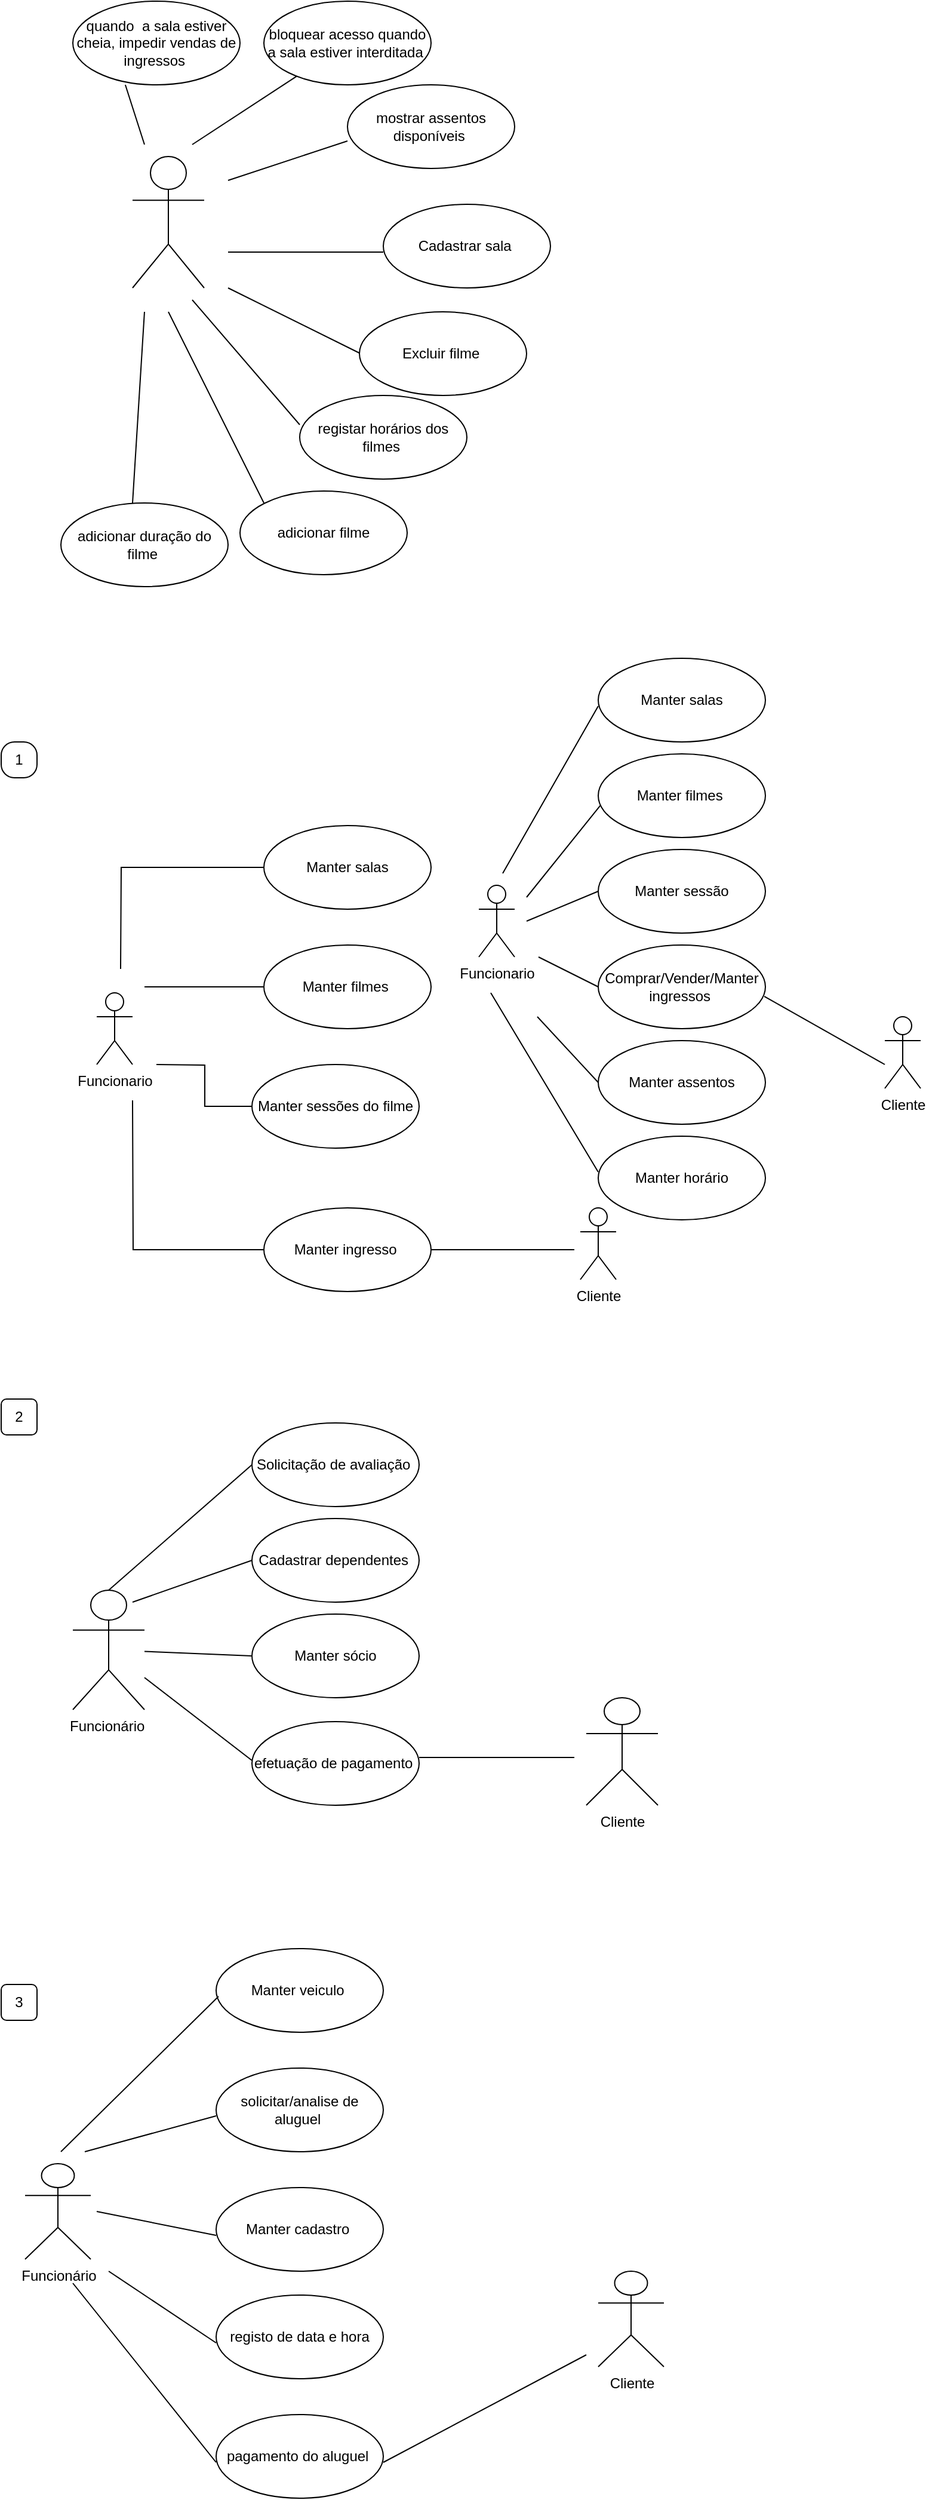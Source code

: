 <mxfile version="21.1.5" type="github">
  <diagram name="Página-1" id="PxHQPA1PcW-Lm_VtNbx7">
    <mxGraphModel dx="1434" dy="796" grid="1" gridSize="10" guides="1" tooltips="1" connect="1" arrows="1" fold="1" page="1" pageScale="1" pageWidth="827" pageHeight="1169" math="0" shadow="0">
      <root>
        <mxCell id="0" />
        <mxCell id="1" parent="0" />
        <mxCell id="2Y6S_l1ipbVj27D60dwM-1" value="" style="shape=umlActor;html=1;verticalLabelPosition=bottom;verticalAlign=top;align=center;" parent="1" vertex="1">
          <mxGeometry x="120" y="140" width="60" height="110" as="geometry" />
        </mxCell>
        <mxCell id="2Y6S_l1ipbVj27D60dwM-2" value="Cadastrar sala&amp;nbsp;" style="ellipse;whiteSpace=wrap;html=1;" parent="1" vertex="1">
          <mxGeometry x="330" y="180" width="140" height="70" as="geometry" />
        </mxCell>
        <mxCell id="2Y6S_l1ipbVj27D60dwM-3" value="mostrar assentos disponíveis&amp;nbsp;" style="ellipse;whiteSpace=wrap;html=1;" parent="1" vertex="1">
          <mxGeometry x="300" y="80" width="140" height="70" as="geometry" />
        </mxCell>
        <mxCell id="2Y6S_l1ipbVj27D60dwM-4" value="bloquear acesso quando a sala estiver interditada&amp;nbsp;" style="ellipse;whiteSpace=wrap;html=1;" parent="1" vertex="1">
          <mxGeometry x="230" y="10" width="140" height="70" as="geometry" />
        </mxCell>
        <mxCell id="2Y6S_l1ipbVj27D60dwM-5" value="adicionar filme" style="ellipse;whiteSpace=wrap;html=1;" parent="1" vertex="1">
          <mxGeometry x="210" y="420" width="140" height="70" as="geometry" />
        </mxCell>
        <mxCell id="2Y6S_l1ipbVj27D60dwM-6" value="Excluir filme&amp;nbsp;" style="ellipse;whiteSpace=wrap;html=1;" parent="1" vertex="1">
          <mxGeometry x="310" y="270" width="140" height="70" as="geometry" />
        </mxCell>
        <mxCell id="2Y6S_l1ipbVj27D60dwM-7" value="quando&amp;nbsp; a sala estiver cheia, impedir vendas de ingressos&amp;nbsp;" style="ellipse;whiteSpace=wrap;html=1;" parent="1" vertex="1">
          <mxGeometry x="70" y="10" width="140" height="70" as="geometry" />
        </mxCell>
        <mxCell id="2Y6S_l1ipbVj27D60dwM-8" value="registar horários dos filmes&amp;nbsp;" style="ellipse;whiteSpace=wrap;html=1;" parent="1" vertex="1">
          <mxGeometry x="260" y="340" width="140" height="70" as="geometry" />
        </mxCell>
        <mxCell id="2Y6S_l1ipbVj27D60dwM-9" value="adicionar duração do filme&amp;nbsp;" style="ellipse;whiteSpace=wrap;html=1;" parent="1" vertex="1">
          <mxGeometry x="60" y="430" width="140" height="70" as="geometry" />
        </mxCell>
        <mxCell id="2Y6S_l1ipbVj27D60dwM-11" value="Funcionario&lt;br&gt;" style="shape=umlActor;html=1;verticalLabelPosition=bottom;verticalAlign=top;align=center;" parent="1" vertex="1">
          <mxGeometry x="90" y="840" width="30" height="60" as="geometry" />
        </mxCell>
        <mxCell id="2Y6S_l1ipbVj27D60dwM-12" value="Cliente" style="shape=umlActor;html=1;verticalLabelPosition=bottom;verticalAlign=top;align=center;" parent="1" vertex="1">
          <mxGeometry x="495" y="1020" width="30" height="60" as="geometry" />
        </mxCell>
        <mxCell id="2Y6S_l1ipbVj27D60dwM-20" style="edgeStyle=orthogonalEdgeStyle;rounded=0;orthogonalLoop=1;jettySize=auto;html=1;endArrow=none;endFill=0;" parent="1" source="2Y6S_l1ipbVj27D60dwM-13" edge="1">
          <mxGeometry relative="1" as="geometry">
            <mxPoint x="110" y="820" as="targetPoint" />
          </mxGeometry>
        </mxCell>
        <mxCell id="2Y6S_l1ipbVj27D60dwM-13" value="Manter salas" style="ellipse;whiteSpace=wrap;html=1;" parent="1" vertex="1">
          <mxGeometry x="230" y="700" width="140" height="70" as="geometry" />
        </mxCell>
        <mxCell id="2Y6S_l1ipbVj27D60dwM-21" style="edgeStyle=orthogonalEdgeStyle;rounded=0;orthogonalLoop=1;jettySize=auto;html=1;endArrow=none;endFill=0;" parent="1" source="2Y6S_l1ipbVj27D60dwM-14" edge="1">
          <mxGeometry relative="1" as="geometry">
            <mxPoint x="130" y="835" as="targetPoint" />
          </mxGeometry>
        </mxCell>
        <mxCell id="2Y6S_l1ipbVj27D60dwM-14" value="Manter filmes&amp;nbsp;" style="ellipse;whiteSpace=wrap;html=1;" parent="1" vertex="1">
          <mxGeometry x="230" y="800" width="140" height="70" as="geometry" />
        </mxCell>
        <mxCell id="2Y6S_l1ipbVj27D60dwM-22" style="edgeStyle=orthogonalEdgeStyle;rounded=0;orthogonalLoop=1;jettySize=auto;html=1;endArrow=none;endFill=0;" parent="1" source="2Y6S_l1ipbVj27D60dwM-15" edge="1">
          <mxGeometry relative="1" as="geometry">
            <mxPoint x="140" y="900" as="targetPoint" />
          </mxGeometry>
        </mxCell>
        <mxCell id="2Y6S_l1ipbVj27D60dwM-15" value="Manter sessões do filme" style="ellipse;whiteSpace=wrap;html=1;" parent="1" vertex="1">
          <mxGeometry x="220" y="900" width="140" height="70" as="geometry" />
        </mxCell>
        <mxCell id="2Y6S_l1ipbVj27D60dwM-19" style="edgeStyle=orthogonalEdgeStyle;rounded=0;orthogonalLoop=1;jettySize=auto;html=1;endArrow=none;endFill=0;" parent="1" source="2Y6S_l1ipbVj27D60dwM-16" edge="1">
          <mxGeometry relative="1" as="geometry">
            <mxPoint x="490" y="1055" as="targetPoint" />
          </mxGeometry>
        </mxCell>
        <mxCell id="2Y6S_l1ipbVj27D60dwM-23" style="edgeStyle=orthogonalEdgeStyle;rounded=0;orthogonalLoop=1;jettySize=auto;html=1;endArrow=none;endFill=0;" parent="1" source="2Y6S_l1ipbVj27D60dwM-16" edge="1">
          <mxGeometry relative="1" as="geometry">
            <mxPoint x="120" y="930" as="targetPoint" />
          </mxGeometry>
        </mxCell>
        <mxCell id="2Y6S_l1ipbVj27D60dwM-16" value="Manter ingresso&amp;nbsp;" style="ellipse;whiteSpace=wrap;html=1;" parent="1" vertex="1">
          <mxGeometry x="230" y="1020" width="140" height="70" as="geometry" />
        </mxCell>
        <mxCell id="2Y6S_l1ipbVj27D60dwM-25" value="Manter sessão" style="ellipse;whiteSpace=wrap;html=1;" parent="1" vertex="1">
          <mxGeometry x="510" y="720" width="140" height="70" as="geometry" />
        </mxCell>
        <mxCell id="2Y6S_l1ipbVj27D60dwM-26" value="Manter salas" style="ellipse;whiteSpace=wrap;html=1;" parent="1" vertex="1">
          <mxGeometry x="510" y="560" width="140" height="70" as="geometry" />
        </mxCell>
        <mxCell id="2Y6S_l1ipbVj27D60dwM-27" value="Manter filmes&amp;nbsp;" style="ellipse;whiteSpace=wrap;html=1;" parent="1" vertex="1">
          <mxGeometry x="510" y="640" width="140" height="70" as="geometry" />
        </mxCell>
        <mxCell id="2Y6S_l1ipbVj27D60dwM-28" value="Manter horário" style="ellipse;whiteSpace=wrap;html=1;" parent="1" vertex="1">
          <mxGeometry x="510" y="960" width="140" height="70" as="geometry" />
        </mxCell>
        <mxCell id="2Y6S_l1ipbVj27D60dwM-29" value="Manter assentos" style="ellipse;whiteSpace=wrap;html=1;" parent="1" vertex="1">
          <mxGeometry x="510" y="880" width="140" height="70" as="geometry" />
        </mxCell>
        <mxCell id="2Y6S_l1ipbVj27D60dwM-30" value="Comprar/Vender/Manter ingressos&amp;nbsp;" style="ellipse;whiteSpace=wrap;html=1;" parent="1" vertex="1">
          <mxGeometry x="510" y="800" width="140" height="70" as="geometry" />
        </mxCell>
        <mxCell id="2Y6S_l1ipbVj27D60dwM-31" value="Funcionario&lt;br&gt;" style="shape=umlActor;html=1;verticalLabelPosition=bottom;verticalAlign=top;align=center;" parent="1" vertex="1">
          <mxGeometry x="410" y="750" width="30" height="60" as="geometry" />
        </mxCell>
        <mxCell id="2Y6S_l1ipbVj27D60dwM-32" value="Cliente" style="shape=umlActor;html=1;verticalLabelPosition=bottom;verticalAlign=top;align=center;" parent="1" vertex="1">
          <mxGeometry x="750" y="860" width="30" height="60" as="geometry" />
        </mxCell>
        <mxCell id="2Y6S_l1ipbVj27D60dwM-33" value="" style="edgeStyle=none;html=1;endArrow=none;verticalAlign=bottom;rounded=0;" parent="1" edge="1">
          <mxGeometry width="160" relative="1" as="geometry">
            <mxPoint x="430" y="740" as="sourcePoint" />
            <mxPoint x="510" y="600" as="targetPoint" />
          </mxGeometry>
        </mxCell>
        <mxCell id="2Y6S_l1ipbVj27D60dwM-34" value="" style="edgeStyle=none;html=1;endArrow=none;verticalAlign=bottom;rounded=0;entryX=0;entryY=0.5;entryDx=0;entryDy=0;" parent="1" target="2Y6S_l1ipbVj27D60dwM-25" edge="1">
          <mxGeometry width="160" relative="1" as="geometry">
            <mxPoint x="450" y="780" as="sourcePoint" />
            <mxPoint x="494" y="780" as="targetPoint" />
          </mxGeometry>
        </mxCell>
        <mxCell id="2Y6S_l1ipbVj27D60dwM-35" value="" style="edgeStyle=none;html=1;endArrow=none;verticalAlign=bottom;rounded=0;entryX=0;entryY=0.5;entryDx=0;entryDy=0;" parent="1" target="2Y6S_l1ipbVj27D60dwM-29" edge="1">
          <mxGeometry width="160" relative="1" as="geometry">
            <mxPoint x="459" y="860" as="sourcePoint" />
            <mxPoint x="520" y="910" as="targetPoint" />
            <Array as="points" />
          </mxGeometry>
        </mxCell>
        <mxCell id="2Y6S_l1ipbVj27D60dwM-36" value="" style="edgeStyle=none;html=1;endArrow=none;verticalAlign=bottom;rounded=0;entryX=0.014;entryY=0.614;entryDx=0;entryDy=0;entryPerimeter=0;" parent="1" target="2Y6S_l1ipbVj27D60dwM-27" edge="1">
          <mxGeometry width="160" relative="1" as="geometry">
            <mxPoint x="450" y="760" as="sourcePoint" />
            <mxPoint x="540" y="630" as="targetPoint" />
          </mxGeometry>
        </mxCell>
        <mxCell id="2Y6S_l1ipbVj27D60dwM-37" value="" style="edgeStyle=none;html=1;endArrow=none;verticalAlign=bottom;rounded=0;entryX=0;entryY=0.5;entryDx=0;entryDy=0;" parent="1" target="2Y6S_l1ipbVj27D60dwM-30" edge="1">
          <mxGeometry width="160" relative="1" as="geometry">
            <mxPoint x="460" y="810" as="sourcePoint" />
            <mxPoint x="550" y="640" as="targetPoint" />
            <Array as="points" />
          </mxGeometry>
        </mxCell>
        <mxCell id="2Y6S_l1ipbVj27D60dwM-38" value="" style="edgeStyle=none;html=1;endArrow=none;verticalAlign=bottom;rounded=0;" parent="1" edge="1">
          <mxGeometry width="160" relative="1" as="geometry">
            <mxPoint x="420" y="840" as="sourcePoint" />
            <mxPoint x="510" y="990" as="targetPoint" />
          </mxGeometry>
        </mxCell>
        <mxCell id="2Y6S_l1ipbVj27D60dwM-39" value="" style="edgeStyle=none;html=1;endArrow=none;verticalAlign=bottom;rounded=0;exitX=0.993;exitY=0.614;exitDx=0;exitDy=0;exitPerimeter=0;" parent="1" source="2Y6S_l1ipbVj27D60dwM-30" edge="1">
          <mxGeometry width="160" relative="1" as="geometry">
            <mxPoint x="670" y="1040" as="sourcePoint" />
            <mxPoint x="750" y="900" as="targetPoint" />
          </mxGeometry>
        </mxCell>
        <mxCell id="2Y6S_l1ipbVj27D60dwM-41" value="" style="edgeStyle=none;html=1;endArrow=none;verticalAlign=bottom;rounded=0;exitX=0.314;exitY=1;exitDx=0;exitDy=0;exitPerimeter=0;" parent="1" source="2Y6S_l1ipbVj27D60dwM-7" edge="1">
          <mxGeometry width="160" relative="1" as="geometry">
            <mxPoint x="-40" y="140" as="sourcePoint" />
            <mxPoint x="130" y="130" as="targetPoint" />
          </mxGeometry>
        </mxCell>
        <mxCell id="2Y6S_l1ipbVj27D60dwM-43" value="" style="edgeStyle=none;html=1;endArrow=none;verticalAlign=bottom;rounded=0;" parent="1" target="2Y6S_l1ipbVj27D60dwM-4" edge="1">
          <mxGeometry width="160" relative="1" as="geometry">
            <mxPoint x="170" y="130" as="sourcePoint" />
            <mxPoint x="310" y="80" as="targetPoint" />
          </mxGeometry>
        </mxCell>
        <mxCell id="2Y6S_l1ipbVj27D60dwM-44" value="" style="edgeStyle=none;html=1;endArrow=none;verticalAlign=bottom;rounded=0;entryX=0;entryY=0.671;entryDx=0;entryDy=0;entryPerimeter=0;" parent="1" target="2Y6S_l1ipbVj27D60dwM-3" edge="1">
          <mxGeometry width="160" relative="1" as="geometry">
            <mxPoint x="200" y="160" as="sourcePoint" />
            <mxPoint x="300" y="120" as="targetPoint" />
          </mxGeometry>
        </mxCell>
        <mxCell id="2Y6S_l1ipbVj27D60dwM-45" value="" style="edgeStyle=none;html=1;endArrow=none;verticalAlign=bottom;rounded=0;entryX=0;entryY=0.671;entryDx=0;entryDy=0;entryPerimeter=0;" parent="1" edge="1">
          <mxGeometry width="160" relative="1" as="geometry">
            <mxPoint x="200" y="220" as="sourcePoint" />
            <mxPoint x="330" y="220" as="targetPoint" />
          </mxGeometry>
        </mxCell>
        <mxCell id="2Y6S_l1ipbVj27D60dwM-46" value="" style="edgeStyle=none;html=1;endArrow=none;verticalAlign=bottom;rounded=0;entryX=0;entryY=0.671;entryDx=0;entryDy=0;entryPerimeter=0;" parent="1" edge="1">
          <mxGeometry width="160" relative="1" as="geometry">
            <mxPoint x="200" y="250" as="sourcePoint" />
            <mxPoint x="310" y="304.5" as="targetPoint" />
          </mxGeometry>
        </mxCell>
        <mxCell id="2Y6S_l1ipbVj27D60dwM-47" value="" style="edgeStyle=none;html=1;endArrow=none;verticalAlign=bottom;rounded=0;entryX=0;entryY=0.671;entryDx=0;entryDy=0;entryPerimeter=0;" parent="1" edge="1">
          <mxGeometry width="160" relative="1" as="geometry">
            <mxPoint x="170" y="260" as="sourcePoint" />
            <mxPoint x="260" y="364.5" as="targetPoint" />
          </mxGeometry>
        </mxCell>
        <mxCell id="2Y6S_l1ipbVj27D60dwM-48" value="" style="edgeStyle=none;html=1;endArrow=none;verticalAlign=bottom;rounded=0;entryX=0;entryY=0.671;entryDx=0;entryDy=0;entryPerimeter=0;" parent="1" edge="1">
          <mxGeometry width="160" relative="1" as="geometry">
            <mxPoint x="150" y="270" as="sourcePoint" />
            <mxPoint x="230" y="430" as="targetPoint" />
          </mxGeometry>
        </mxCell>
        <mxCell id="2Y6S_l1ipbVj27D60dwM-49" value="" style="edgeStyle=none;html=1;endArrow=none;verticalAlign=bottom;rounded=0;entryX=0;entryY=0.671;entryDx=0;entryDy=0;entryPerimeter=0;" parent="1" edge="1">
          <mxGeometry width="160" relative="1" as="geometry">
            <mxPoint x="130" y="270" as="sourcePoint" />
            <mxPoint x="120" y="430" as="targetPoint" />
          </mxGeometry>
        </mxCell>
        <mxCell id="ppIVRf_82uOVk4r5gdEc-1" value="Funcionário&amp;nbsp;" style="shape=umlActor;html=1;verticalLabelPosition=bottom;verticalAlign=top;align=center;" vertex="1" parent="1">
          <mxGeometry x="70" y="1340" width="60" height="100" as="geometry" />
        </mxCell>
        <mxCell id="ppIVRf_82uOVk4r5gdEc-2" value="Solicitação de avaliação&amp;nbsp;" style="ellipse;whiteSpace=wrap;html=1;" vertex="1" parent="1">
          <mxGeometry x="220" y="1200" width="140" height="70" as="geometry" />
        </mxCell>
        <mxCell id="ppIVRf_82uOVk4r5gdEc-3" value="Cadastrar dependentes&amp;nbsp;" style="ellipse;whiteSpace=wrap;html=1;" vertex="1" parent="1">
          <mxGeometry x="220" y="1280" width="140" height="70" as="geometry" />
        </mxCell>
        <mxCell id="ppIVRf_82uOVk4r5gdEc-4" value="efetuação de pagamento&amp;nbsp;" style="ellipse;whiteSpace=wrap;html=1;" vertex="1" parent="1">
          <mxGeometry x="220" y="1450" width="140" height="70" as="geometry" />
        </mxCell>
        <mxCell id="ppIVRf_82uOVk4r5gdEc-5" value="Manter sócio" style="ellipse;whiteSpace=wrap;html=1;" vertex="1" parent="1">
          <mxGeometry x="220" y="1360" width="140" height="70" as="geometry" />
        </mxCell>
        <mxCell id="ppIVRf_82uOVk4r5gdEc-6" value="" style="edgeStyle=none;html=1;endArrow=none;verticalAlign=bottom;rounded=0;entryX=0.5;entryY=0;entryDx=0;entryDy=0;exitX=0;exitY=0.5;exitDx=0;exitDy=0;entryPerimeter=0;" edge="1" parent="1" source="ppIVRf_82uOVk4r5gdEc-2" target="ppIVRf_82uOVk4r5gdEc-1">
          <mxGeometry width="160" relative="1" as="geometry">
            <mxPoint x="140" y="1280" as="sourcePoint" />
            <mxPoint x="191" y="1335" as="targetPoint" />
            <Array as="points" />
          </mxGeometry>
        </mxCell>
        <mxCell id="ppIVRf_82uOVk4r5gdEc-7" value="" style="edgeStyle=none;html=1;endArrow=none;verticalAlign=bottom;rounded=0;exitX=0;exitY=0.5;exitDx=0;exitDy=0;" edge="1" parent="1" source="ppIVRf_82uOVk4r5gdEc-3">
          <mxGeometry width="160" relative="1" as="geometry">
            <mxPoint x="230" y="1245" as="sourcePoint" />
            <mxPoint x="120" y="1350" as="targetPoint" />
            <Array as="points" />
          </mxGeometry>
        </mxCell>
        <mxCell id="ppIVRf_82uOVk4r5gdEc-8" value="" style="edgeStyle=none;html=1;endArrow=none;verticalAlign=bottom;rounded=0;exitX=0;exitY=0.5;exitDx=0;exitDy=0;" edge="1" parent="1" target="ppIVRf_82uOVk4r5gdEc-1">
          <mxGeometry width="160" relative="1" as="geometry">
            <mxPoint x="220" y="1395" as="sourcePoint" />
            <mxPoint x="110" y="1430" as="targetPoint" />
            <Array as="points" />
          </mxGeometry>
        </mxCell>
        <mxCell id="ppIVRf_82uOVk4r5gdEc-9" value="" style="edgeStyle=none;html=1;endArrow=none;verticalAlign=bottom;rounded=0;exitX=0;exitY=0.5;exitDx=0;exitDy=0;" edge="1" parent="1" target="ppIVRf_82uOVk4r5gdEc-1">
          <mxGeometry width="160" relative="1" as="geometry">
            <mxPoint x="220" y="1482.5" as="sourcePoint" />
            <mxPoint x="110" y="1487.5" as="targetPoint" />
            <Array as="points" />
          </mxGeometry>
        </mxCell>
        <mxCell id="ppIVRf_82uOVk4r5gdEc-10" value="Cliente" style="shape=umlActor;html=1;verticalLabelPosition=bottom;verticalAlign=top;align=center;" vertex="1" parent="1">
          <mxGeometry x="500" y="1430" width="60" height="90" as="geometry" />
        </mxCell>
        <mxCell id="ppIVRf_82uOVk4r5gdEc-13" value="" style="edgeStyle=none;html=1;endArrow=none;verticalAlign=bottom;rounded=0;" edge="1" parent="1">
          <mxGeometry width="160" relative="1" as="geometry">
            <mxPoint x="490" y="1480" as="sourcePoint" />
            <mxPoint x="360" y="1480" as="targetPoint" />
            <Array as="points" />
          </mxGeometry>
        </mxCell>
        <mxCell id="ppIVRf_82uOVk4r5gdEc-14" value="Funcionário" style="shape=umlActor;html=1;verticalLabelPosition=bottom;verticalAlign=top;align=center;" vertex="1" parent="1">
          <mxGeometry x="30" y="1820" width="55" height="80" as="geometry" />
        </mxCell>
        <mxCell id="ppIVRf_82uOVk4r5gdEc-15" value="Manter veiculo&amp;nbsp;" style="ellipse;whiteSpace=wrap;html=1;" vertex="1" parent="1">
          <mxGeometry x="190" y="1640" width="140" height="70" as="geometry" />
        </mxCell>
        <mxCell id="ppIVRf_82uOVk4r5gdEc-16" value="2" style="rounded=1;whiteSpace=wrap;html=1;" vertex="1" parent="1">
          <mxGeometry x="10" y="1180" width="30" height="30" as="geometry" />
        </mxCell>
        <mxCell id="ppIVRf_82uOVk4r5gdEc-17" value="1" style="rounded=1;whiteSpace=wrap;html=1;arcSize=37;" vertex="1" parent="1">
          <mxGeometry x="10" y="630" width="30" height="30" as="geometry" />
        </mxCell>
        <mxCell id="ppIVRf_82uOVk4r5gdEc-18" value="3" style="rounded=1;whiteSpace=wrap;html=1;" vertex="1" parent="1">
          <mxGeometry x="10" y="1670" width="30" height="30" as="geometry" />
        </mxCell>
        <mxCell id="ppIVRf_82uOVk4r5gdEc-19" value="solicitar/analise de aluguel&amp;nbsp;" style="ellipse;whiteSpace=wrap;html=1;" vertex="1" parent="1">
          <mxGeometry x="190" y="1740" width="140" height="70" as="geometry" />
        </mxCell>
        <mxCell id="ppIVRf_82uOVk4r5gdEc-20" value="Manter cadastro&amp;nbsp;" style="ellipse;whiteSpace=wrap;html=1;" vertex="1" parent="1">
          <mxGeometry x="190" y="1840" width="140" height="70" as="geometry" />
        </mxCell>
        <mxCell id="ppIVRf_82uOVk4r5gdEc-21" value="registo de data e hora" style="ellipse;whiteSpace=wrap;html=1;" vertex="1" parent="1">
          <mxGeometry x="190" y="1930" width="140" height="70" as="geometry" />
        </mxCell>
        <mxCell id="ppIVRf_82uOVk4r5gdEc-22" value="pagamento do aluguel&amp;nbsp;" style="ellipse;whiteSpace=wrap;html=1;" vertex="1" parent="1">
          <mxGeometry x="190" y="2030" width="140" height="70" as="geometry" />
        </mxCell>
        <mxCell id="ppIVRf_82uOVk4r5gdEc-23" value="Cliente" style="shape=umlActor;html=1;verticalLabelPosition=bottom;verticalAlign=top;align=center;" vertex="1" parent="1">
          <mxGeometry x="510" y="1910" width="55" height="80" as="geometry" />
        </mxCell>
        <mxCell id="ppIVRf_82uOVk4r5gdEc-26" value="" style="edgeStyle=none;html=1;endArrow=none;verticalAlign=bottom;rounded=0;" edge="1" parent="1">
          <mxGeometry width="160" relative="1" as="geometry">
            <mxPoint x="80" y="1810" as="sourcePoint" />
            <mxPoint x="190" y="1780" as="targetPoint" />
          </mxGeometry>
        </mxCell>
        <mxCell id="ppIVRf_82uOVk4r5gdEc-27" value="" style="edgeStyle=none;html=1;endArrow=none;verticalAlign=bottom;rounded=0;" edge="1" parent="1">
          <mxGeometry width="160" relative="1" as="geometry">
            <mxPoint x="60" y="1810" as="sourcePoint" />
            <mxPoint x="192" y="1680" as="targetPoint" />
          </mxGeometry>
        </mxCell>
        <mxCell id="ppIVRf_82uOVk4r5gdEc-28" value="" style="edgeStyle=none;html=1;endArrow=none;verticalAlign=bottom;rounded=0;" edge="1" parent="1">
          <mxGeometry width="160" relative="1" as="geometry">
            <mxPoint x="70" y="1920" as="sourcePoint" />
            <mxPoint x="190" y="2070" as="targetPoint" />
          </mxGeometry>
        </mxCell>
        <mxCell id="ppIVRf_82uOVk4r5gdEc-29" value="" style="edgeStyle=none;html=1;endArrow=none;verticalAlign=bottom;rounded=0;" edge="1" parent="1">
          <mxGeometry width="160" relative="1" as="geometry">
            <mxPoint x="90" y="1860" as="sourcePoint" />
            <mxPoint x="190" y="1880" as="targetPoint" />
          </mxGeometry>
        </mxCell>
        <mxCell id="ppIVRf_82uOVk4r5gdEc-30" value="" style="edgeStyle=none;html=1;endArrow=none;verticalAlign=bottom;rounded=0;" edge="1" parent="1">
          <mxGeometry width="160" relative="1" as="geometry">
            <mxPoint x="100" y="1910" as="sourcePoint" />
            <mxPoint x="190" y="1970" as="targetPoint" />
          </mxGeometry>
        </mxCell>
        <mxCell id="ppIVRf_82uOVk4r5gdEc-31" value="" style="edgeStyle=none;html=1;endArrow=none;verticalAlign=bottom;rounded=0;exitX=0.5;exitY=0;exitDx=0;exitDy=0;exitPerimeter=0;" edge="1" parent="1">
          <mxGeometry width="160" relative="1" as="geometry">
            <mxPoint x="330" y="2070" as="sourcePoint" />
            <mxPoint x="500" y="1980" as="targetPoint" />
          </mxGeometry>
        </mxCell>
      </root>
    </mxGraphModel>
  </diagram>
</mxfile>
